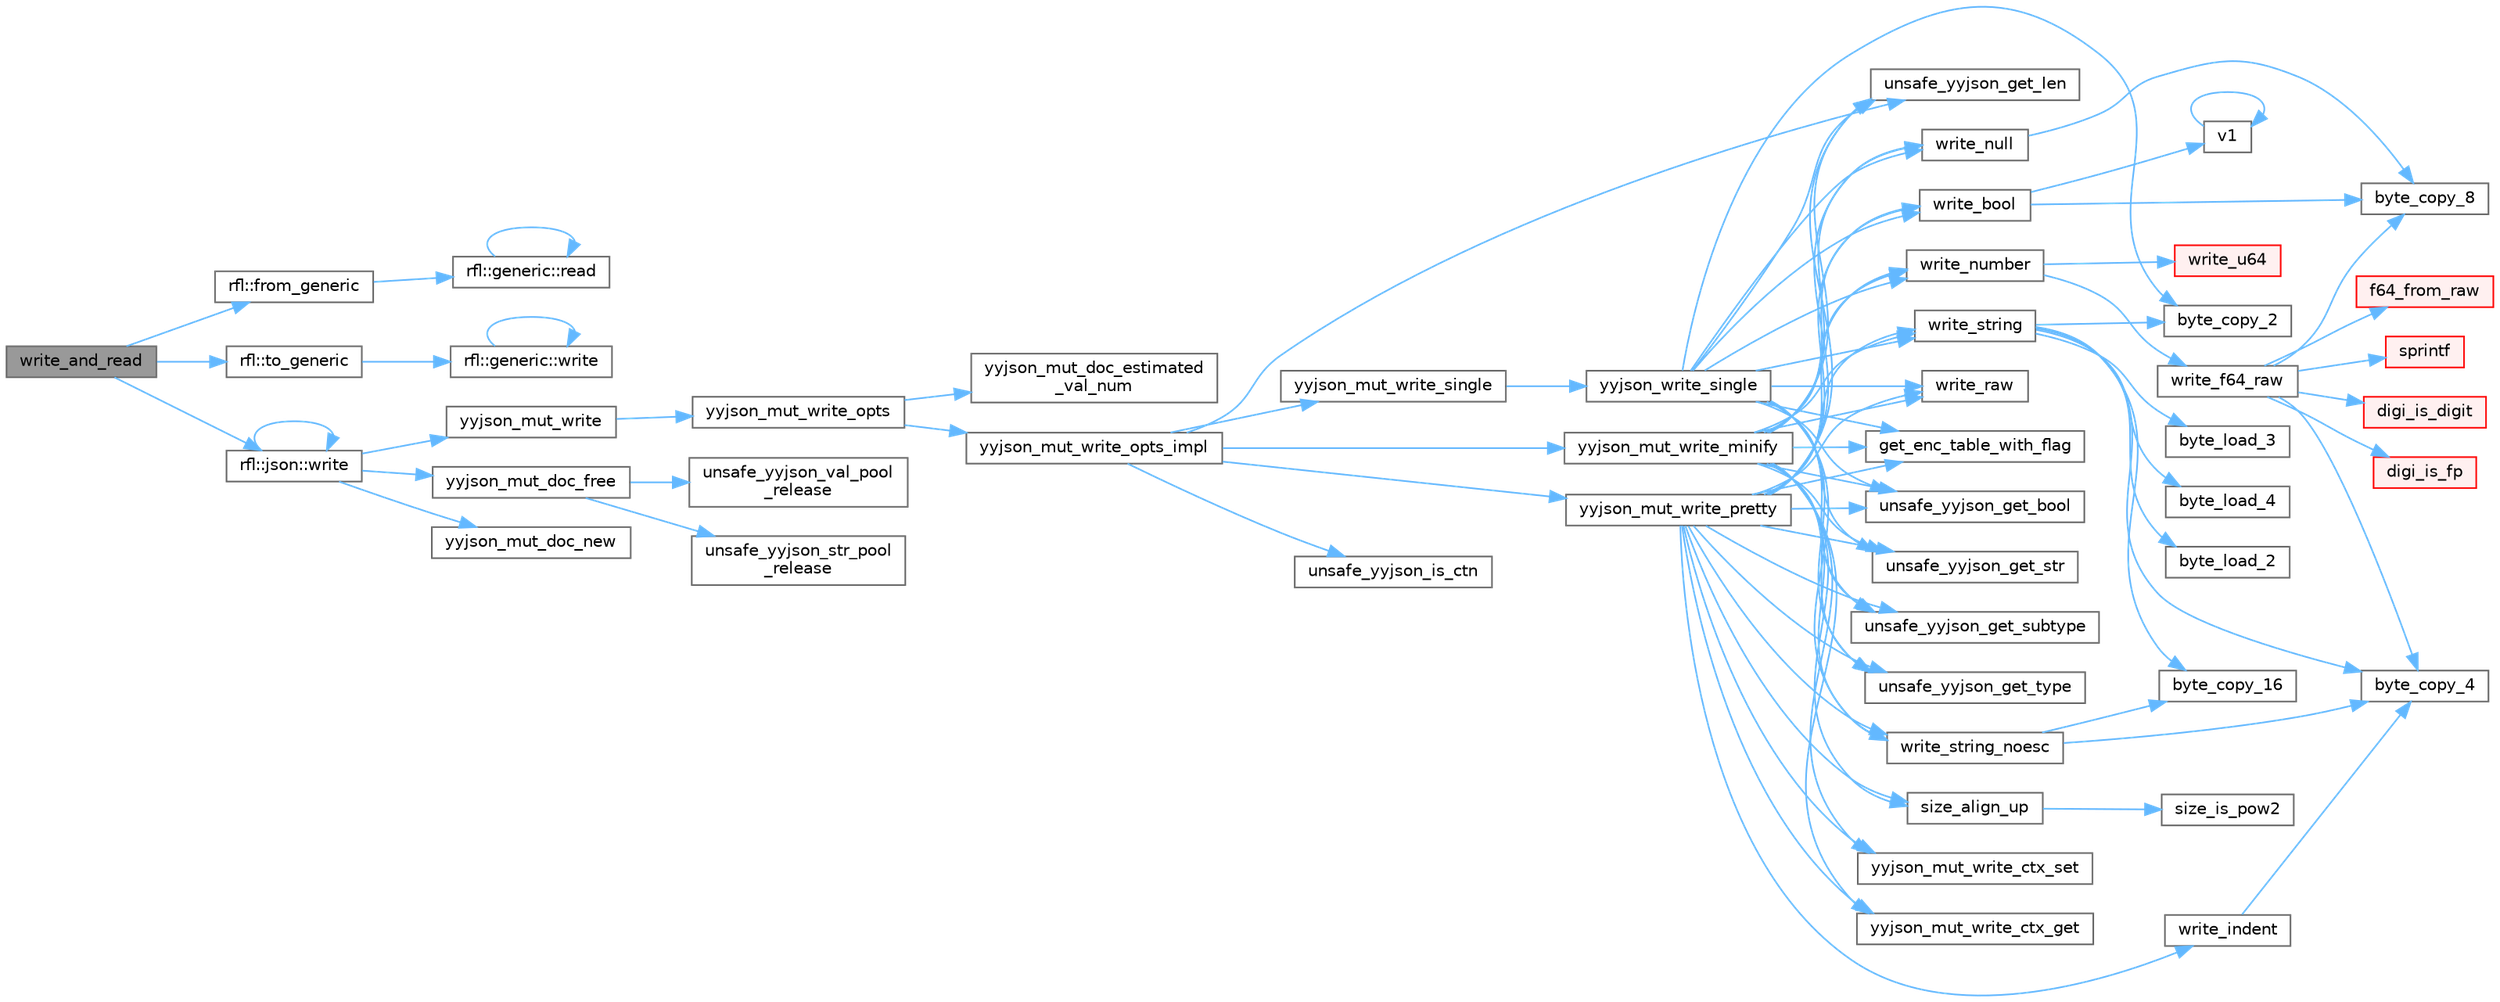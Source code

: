digraph "write_and_read"
{
 // LATEX_PDF_SIZE
  bgcolor="transparent";
  edge [fontname=Helvetica,fontsize=10,labelfontname=Helvetica,labelfontsize=10];
  node [fontname=Helvetica,fontsize=10,shape=box,height=0.2,width=0.4];
  rankdir="LR";
  Node1 [id="Node000001",label="write_and_read",height=0.2,width=0.4,color="gray40", fillcolor="grey60", style="filled", fontcolor="black",tooltip=" "];
  Node1 -> Node2 [id="edge1_Node000001_Node000002",color="steelblue1",style="solid",tooltip=" "];
  Node2 [id="Node000002",label="rfl::from_generic",height=0.2,width=0.4,color="grey40", fillcolor="white", style="filled",URL="$namespacerfl.html#ad12b2a86e9ca1552b57d8c16341e51b6",tooltip="Generates the struct T from a named tuple."];
  Node2 -> Node3 [id="edge2_Node000002_Node000003",color="steelblue1",style="solid",tooltip=" "];
  Node3 [id="Node000003",label="rfl::generic::read",height=0.2,width=0.4,color="grey40", fillcolor="white", style="filled",URL="$namespacerfl_1_1generic.html#ac1f914f269a30b5403e13c131b905108",tooltip="Parses an object from a generic type."];
  Node3 -> Node3 [id="edge3_Node000003_Node000003",color="steelblue1",style="solid",tooltip=" "];
  Node1 -> Node4 [id="edge4_Node000001_Node000004",color="steelblue1",style="solid",tooltip=" "];
  Node4 [id="Node000004",label="rfl::to_generic",height=0.2,width=0.4,color="grey40", fillcolor="white", style="filled",URL="$namespacerfl.html#adbb735d9363cf89e3f4ec8ed12089775",tooltip="Generates a generic that is equivalent to the struct _t."];
  Node4 -> Node5 [id="edge5_Node000004_Node000005",color="steelblue1",style="solid",tooltip=" "];
  Node5 [id="Node000005",label="rfl::generic::write",height=0.2,width=0.4,color="grey40", fillcolor="white", style="filled",URL="$namespacerfl_1_1generic.html#a2605949fc833186fe4b9fda4c94bd0e6",tooltip="Writes an object to a generic."];
  Node5 -> Node5 [id="edge6_Node000005_Node000005",color="steelblue1",style="solid",tooltip=" "];
  Node1 -> Node6 [id="edge7_Node000001_Node000006",color="steelblue1",style="solid",tooltip=" "];
  Node6 [id="Node000006",label="rfl::json::write",height=0.2,width=0.4,color="grey40", fillcolor="white", style="filled",URL="$namespacerfl_1_1json.html#af39a23539424555b8c970d12a58e547f",tooltip="Returns a JSON string."];
  Node6 -> Node6 [id="edge8_Node000006_Node000006",color="steelblue1",style="solid",tooltip=" "];
  Node6 -> Node7 [id="edge9_Node000006_Node000007",color="steelblue1",style="solid",tooltip=" "];
  Node7 [id="Node000007",label="yyjson_mut_doc_free",height=0.2,width=0.4,color="grey40", fillcolor="white", style="filled",URL="$yyjson_8c.html#a473b53dd223f25a117a6fe3b543bfdb1",tooltip=" "];
  Node7 -> Node8 [id="edge10_Node000007_Node000008",color="steelblue1",style="solid",tooltip=" "];
  Node8 [id="Node000008",label="unsafe_yyjson_str_pool\l_release",height=0.2,width=0.4,color="grey40", fillcolor="white", style="filled",URL="$yyjson_8c.html#a68827985804124f8d26d256b07877cf9",tooltip=" "];
  Node7 -> Node9 [id="edge11_Node000007_Node000009",color="steelblue1",style="solid",tooltip=" "];
  Node9 [id="Node000009",label="unsafe_yyjson_val_pool\l_release",height=0.2,width=0.4,color="grey40", fillcolor="white", style="filled",URL="$yyjson_8c.html#a423ab190d8ce947af71ff1a45ab76805",tooltip=" "];
  Node6 -> Node10 [id="edge12_Node000006_Node000010",color="steelblue1",style="solid",tooltip=" "];
  Node10 [id="Node000010",label="yyjson_mut_doc_new",height=0.2,width=0.4,color="grey40", fillcolor="white", style="filled",URL="$yyjson_8c.html#a94a8c1c5f4e47e11e268d7f4c0e4cb1a",tooltip=" "];
  Node6 -> Node11 [id="edge13_Node000006_Node000011",color="steelblue1",style="solid",tooltip=" "];
  Node11 [id="Node000011",label="yyjson_mut_write",height=0.2,width=0.4,color="grey40", fillcolor="white", style="filled",URL="$yyjson_8h.html#a881e2ee3f487385810829df8bc675f1f",tooltip=" "];
  Node11 -> Node12 [id="edge14_Node000011_Node000012",color="steelblue1",style="solid",tooltip=" "];
  Node12 [id="Node000012",label="yyjson_mut_write_opts",height=0.2,width=0.4,color="grey40", fillcolor="white", style="filled",URL="$yyjson_8c.html#a43932e149602ddfcd9257648ea36e553",tooltip=" "];
  Node12 -> Node13 [id="edge15_Node000012_Node000013",color="steelblue1",style="solid",tooltip=" "];
  Node13 [id="Node000013",label="yyjson_mut_doc_estimated\l_val_num",height=0.2,width=0.4,color="grey40", fillcolor="white", style="filled",URL="$yyjson_8c.html#ac9cfbe501c1317baf92c53571c7333ee",tooltip=" "];
  Node12 -> Node14 [id="edge16_Node000012_Node000014",color="steelblue1",style="solid",tooltip=" "];
  Node14 [id="Node000014",label="yyjson_mut_write_opts_impl",height=0.2,width=0.4,color="grey40", fillcolor="white", style="filled",URL="$yyjson_8c.html#a9419498fed912dda63693d15ff91c74c",tooltip=" "];
  Node14 -> Node15 [id="edge17_Node000014_Node000015",color="steelblue1",style="solid",tooltip=" "];
  Node15 [id="Node000015",label="unsafe_yyjson_get_len",height=0.2,width=0.4,color="grey40", fillcolor="white", style="filled",URL="$yyjson_8h.html#a445bf8a7f9981e4797bf95db944ddf8f",tooltip=" "];
  Node14 -> Node16 [id="edge18_Node000014_Node000016",color="steelblue1",style="solid",tooltip=" "];
  Node16 [id="Node000016",label="unsafe_yyjson_is_ctn",height=0.2,width=0.4,color="grey40", fillcolor="white", style="filled",URL="$yyjson_8h.html#afe1e8995e63d29297d569c4a848bf5a2",tooltip=" "];
  Node14 -> Node17 [id="edge19_Node000014_Node000017",color="steelblue1",style="solid",tooltip=" "];
  Node17 [id="Node000017",label="yyjson_mut_write_minify",height=0.2,width=0.4,color="grey40", fillcolor="white", style="filled",URL="$yyjson_8c.html#a41b0f7caeaed5e6075fdbad6e37daa44",tooltip=" "];
  Node17 -> Node18 [id="edge20_Node000017_Node000018",color="steelblue1",style="solid",tooltip=" "];
  Node18 [id="Node000018",label="get_enc_table_with_flag",height=0.2,width=0.4,color="grey40", fillcolor="white", style="filled",URL="$yyjson_8c.html#a4b810e39a1c70f479ea48f4b6be239b0",tooltip=" "];
  Node17 -> Node19 [id="edge21_Node000017_Node000019",color="steelblue1",style="solid",tooltip=" "];
  Node19 [id="Node000019",label="size_align_up",height=0.2,width=0.4,color="grey40", fillcolor="white", style="filled",URL="$yyjson_8c.html#aee0ecba3f0e01a145a4bd084c40b53b6",tooltip=" "];
  Node19 -> Node20 [id="edge22_Node000019_Node000020",color="steelblue1",style="solid",tooltip=" "];
  Node20 [id="Node000020",label="size_is_pow2",height=0.2,width=0.4,color="grey40", fillcolor="white", style="filled",URL="$yyjson_8c.html#a9c435a75a5fc566d5382ba2646704a18",tooltip=" "];
  Node17 -> Node21 [id="edge23_Node000017_Node000021",color="steelblue1",style="solid",tooltip=" "];
  Node21 [id="Node000021",label="unsafe_yyjson_get_bool",height=0.2,width=0.4,color="grey40", fillcolor="white", style="filled",URL="$yyjson_8h.html#a3ef8c1e13a7f67eead2d945125769f90",tooltip=" "];
  Node17 -> Node15 [id="edge24_Node000017_Node000015",color="steelblue1",style="solid",tooltip=" "];
  Node17 -> Node22 [id="edge25_Node000017_Node000022",color="steelblue1",style="solid",tooltip=" "];
  Node22 [id="Node000022",label="unsafe_yyjson_get_str",height=0.2,width=0.4,color="grey40", fillcolor="white", style="filled",URL="$yyjson_8h.html#a879b3c14194afd5b60d663640998c020",tooltip=" "];
  Node17 -> Node23 [id="edge26_Node000017_Node000023",color="steelblue1",style="solid",tooltip=" "];
  Node23 [id="Node000023",label="unsafe_yyjson_get_subtype",height=0.2,width=0.4,color="grey40", fillcolor="white", style="filled",URL="$yyjson_8h.html#a735848e46f26bfe3dfb333c7f890205e",tooltip=" "];
  Node17 -> Node24 [id="edge27_Node000017_Node000024",color="steelblue1",style="solid",tooltip=" "];
  Node24 [id="Node000024",label="unsafe_yyjson_get_type",height=0.2,width=0.4,color="grey40", fillcolor="white", style="filled",URL="$yyjson_8h.html#a25aa2b2a33dccb9af7da4576b3cbe6ab",tooltip=" "];
  Node17 -> Node25 [id="edge28_Node000017_Node000025",color="steelblue1",style="solid",tooltip=" "];
  Node25 [id="Node000025",label="write_bool",height=0.2,width=0.4,color="grey40", fillcolor="white", style="filled",URL="$yyjson_8c.html#a8f48aafc5963521f3da75e2448f0d084",tooltip=" "];
  Node25 -> Node26 [id="edge29_Node000025_Node000026",color="steelblue1",style="solid",tooltip=" "];
  Node26 [id="Node000026",label="byte_copy_8",height=0.2,width=0.4,color="grey40", fillcolor="white", style="filled",URL="$yyjson_8c.html#a03dd49c937c12d9a85deaac184d25eb9",tooltip=" "];
  Node25 -> Node27 [id="edge30_Node000025_Node000027",color="steelblue1",style="solid",tooltip=" "];
  Node27 [id="Node000027",label="v1",height=0.2,width=0.4,color="grey40", fillcolor="white", style="filled",URL="$_tutorial___reshape_mat2_vec_8cpp.html#a10bd710692c91bc238f2e1da77730678",tooltip=" "];
  Node27 -> Node27 [id="edge31_Node000027_Node000027",color="steelblue1",style="solid",tooltip=" "];
  Node17 -> Node28 [id="edge32_Node000017_Node000028",color="steelblue1",style="solid",tooltip=" "];
  Node28 [id="Node000028",label="write_null",height=0.2,width=0.4,color="grey40", fillcolor="white", style="filled",URL="$yyjson_8c.html#a9ab2502373a7c2ad7decc10b76c47043",tooltip=" "];
  Node28 -> Node26 [id="edge33_Node000028_Node000026",color="steelblue1",style="solid",tooltip=" "];
  Node17 -> Node29 [id="edge34_Node000017_Node000029",color="steelblue1",style="solid",tooltip=" "];
  Node29 [id="Node000029",label="write_number",height=0.2,width=0.4,color="grey40", fillcolor="white", style="filled",URL="$yyjson_8c.html#a7a6eb98c82d060a1b4b1b25ae9169770",tooltip=" "];
  Node29 -> Node30 [id="edge35_Node000029_Node000030",color="steelblue1",style="solid",tooltip=" "];
  Node30 [id="Node000030",label="write_f64_raw",height=0.2,width=0.4,color="grey40", fillcolor="white", style="filled",URL="$yyjson_8c.html#a429024eddbd3335464adf309aef2db7f",tooltip=" "];
  Node30 -> Node31 [id="edge36_Node000030_Node000031",color="steelblue1",style="solid",tooltip=" "];
  Node31 [id="Node000031",label="byte_copy_4",height=0.2,width=0.4,color="grey40", fillcolor="white", style="filled",URL="$yyjson_8c.html#a98219967baeab34ab615b4ccda0df146",tooltip=" "];
  Node30 -> Node26 [id="edge37_Node000030_Node000026",color="steelblue1",style="solid",tooltip=" "];
  Node30 -> Node32 [id="edge38_Node000030_Node000032",color="steelblue1",style="solid",tooltip=" "];
  Node32 [id="Node000032",label="digi_is_digit",height=0.2,width=0.4,color="red", fillcolor="#FFF0F0", style="filled",URL="$yyjson_8c.html#ac16e36c200b16a17041aac1ed37276d7",tooltip=" "];
  Node30 -> Node34 [id="edge39_Node000030_Node000034",color="steelblue1",style="solid",tooltip=" "];
  Node34 [id="Node000034",label="digi_is_fp",height=0.2,width=0.4,color="red", fillcolor="#FFF0F0", style="filled",URL="$yyjson_8c.html#ac38bca46c8cbb1107ca4188d2eb4fcbe",tooltip=" "];
  Node30 -> Node35 [id="edge40_Node000030_Node000035",color="steelblue1",style="solid",tooltip=" "];
  Node35 [id="Node000035",label="f64_from_raw",height=0.2,width=0.4,color="red", fillcolor="#FFF0F0", style="filled",URL="$yyjson_8c.html#a7d61d2afe6fefb1935af9086d95ee8a8",tooltip=" "];
  Node30 -> Node37 [id="edge41_Node000030_Node000037",color="steelblue1",style="solid",tooltip=" "];
  Node37 [id="Node000037",label="sprintf",height=0.2,width=0.4,color="red", fillcolor="#FFF0F0", style="filled",URL="$printf_8h.html#aa7d2e7e454d3fe606a71504a119dc894",tooltip=" "];
  Node29 -> Node67 [id="edge42_Node000029_Node000067",color="steelblue1",style="solid",tooltip=" "];
  Node67 [id="Node000067",label="write_u64",height=0.2,width=0.4,color="red", fillcolor="#FFF0F0", style="filled",URL="$yyjson_8c.html#aa2f06c8a20b378eb29cfe95d0af5c95e",tooltip=" "];
  Node17 -> Node73 [id="edge43_Node000017_Node000073",color="steelblue1",style="solid",tooltip=" "];
  Node73 [id="Node000073",label="write_raw",height=0.2,width=0.4,color="grey40", fillcolor="white", style="filled",URL="$yyjson_8c.html#a595a43099038f73ab0af2b4209b1f0fd",tooltip=" "];
  Node17 -> Node74 [id="edge44_Node000017_Node000074",color="steelblue1",style="solid",tooltip=" "];
  Node74 [id="Node000074",label="write_string",height=0.2,width=0.4,color="grey40", fillcolor="white", style="filled",URL="$yyjson_8c.html#a1aadf662e6fc22a6419db27146e38472",tooltip=" "];
  Node74 -> Node75 [id="edge45_Node000074_Node000075",color="steelblue1",style="solid",tooltip=" "];
  Node75 [id="Node000075",label="byte_copy_16",height=0.2,width=0.4,color="grey40", fillcolor="white", style="filled",URL="$yyjson_8c.html#a1720d43cc1ae5984a4e5751dbe7301a0",tooltip=" "];
  Node74 -> Node69 [id="edge46_Node000074_Node000069",color="steelblue1",style="solid",tooltip=" "];
  Node69 [id="Node000069",label="byte_copy_2",height=0.2,width=0.4,color="grey40", fillcolor="white", style="filled",URL="$yyjson_8c.html#ac6a11726824f52b6413a67488f5a3152",tooltip=" "];
  Node74 -> Node31 [id="edge47_Node000074_Node000031",color="steelblue1",style="solid",tooltip=" "];
  Node74 -> Node76 [id="edge48_Node000074_Node000076",color="steelblue1",style="solid",tooltip=" "];
  Node76 [id="Node000076",label="byte_load_2",height=0.2,width=0.4,color="grey40", fillcolor="white", style="filled",URL="$yyjson_8c.html#abd106e94ebb52b1b9c0e79e2246f24bd",tooltip=" "];
  Node74 -> Node77 [id="edge49_Node000074_Node000077",color="steelblue1",style="solid",tooltip=" "];
  Node77 [id="Node000077",label="byte_load_3",height=0.2,width=0.4,color="grey40", fillcolor="white", style="filled",URL="$yyjson_8c.html#a31005a45113248534b4ae663dc0a85f3",tooltip=" "];
  Node74 -> Node78 [id="edge50_Node000074_Node000078",color="steelblue1",style="solid",tooltip=" "];
  Node78 [id="Node000078",label="byte_load_4",height=0.2,width=0.4,color="grey40", fillcolor="white", style="filled",URL="$yyjson_8c.html#a87c460a03bebacd0dcdad97440488c2b",tooltip=" "];
  Node17 -> Node79 [id="edge51_Node000017_Node000079",color="steelblue1",style="solid",tooltip=" "];
  Node79 [id="Node000079",label="write_string_noesc",height=0.2,width=0.4,color="grey40", fillcolor="white", style="filled",URL="$yyjson_8c.html#ab1d27351bed7d1f6f632f75dcf9846de",tooltip=" "];
  Node79 -> Node75 [id="edge52_Node000079_Node000075",color="steelblue1",style="solid",tooltip=" "];
  Node79 -> Node31 [id="edge53_Node000079_Node000031",color="steelblue1",style="solid",tooltip=" "];
  Node17 -> Node80 [id="edge54_Node000017_Node000080",color="steelblue1",style="solid",tooltip=" "];
  Node80 [id="Node000080",label="yyjson_mut_write_ctx_get",height=0.2,width=0.4,color="grey40", fillcolor="white", style="filled",URL="$yyjson_8c.html#a7330d6789bda008b50a3a964e17629c4",tooltip=" "];
  Node17 -> Node81 [id="edge55_Node000017_Node000081",color="steelblue1",style="solid",tooltip=" "];
  Node81 [id="Node000081",label="yyjson_mut_write_ctx_set",height=0.2,width=0.4,color="grey40", fillcolor="white", style="filled",URL="$yyjson_8c.html#ad170c12cec69275d5f79d760bd3b1a0a",tooltip=" "];
  Node14 -> Node82 [id="edge56_Node000014_Node000082",color="steelblue1",style="solid",tooltip=" "];
  Node82 [id="Node000082",label="yyjson_mut_write_pretty",height=0.2,width=0.4,color="grey40", fillcolor="white", style="filled",URL="$yyjson_8c.html#a5bd41dfbb867b6521e1f7571f3615b0f",tooltip=" "];
  Node82 -> Node18 [id="edge57_Node000082_Node000018",color="steelblue1",style="solid",tooltip=" "];
  Node82 -> Node19 [id="edge58_Node000082_Node000019",color="steelblue1",style="solid",tooltip=" "];
  Node82 -> Node21 [id="edge59_Node000082_Node000021",color="steelblue1",style="solid",tooltip=" "];
  Node82 -> Node15 [id="edge60_Node000082_Node000015",color="steelblue1",style="solid",tooltip=" "];
  Node82 -> Node22 [id="edge61_Node000082_Node000022",color="steelblue1",style="solid",tooltip=" "];
  Node82 -> Node23 [id="edge62_Node000082_Node000023",color="steelblue1",style="solid",tooltip=" "];
  Node82 -> Node24 [id="edge63_Node000082_Node000024",color="steelblue1",style="solid",tooltip=" "];
  Node82 -> Node25 [id="edge64_Node000082_Node000025",color="steelblue1",style="solid",tooltip=" "];
  Node82 -> Node83 [id="edge65_Node000082_Node000083",color="steelblue1",style="solid",tooltip=" "];
  Node83 [id="Node000083",label="write_indent",height=0.2,width=0.4,color="grey40", fillcolor="white", style="filled",URL="$yyjson_8c.html#ac6e21689f9ccf3981672a321d7d02e47",tooltip=" "];
  Node83 -> Node31 [id="edge66_Node000083_Node000031",color="steelblue1",style="solid",tooltip=" "];
  Node82 -> Node28 [id="edge67_Node000082_Node000028",color="steelblue1",style="solid",tooltip=" "];
  Node82 -> Node29 [id="edge68_Node000082_Node000029",color="steelblue1",style="solid",tooltip=" "];
  Node82 -> Node73 [id="edge69_Node000082_Node000073",color="steelblue1",style="solid",tooltip=" "];
  Node82 -> Node74 [id="edge70_Node000082_Node000074",color="steelblue1",style="solid",tooltip=" "];
  Node82 -> Node79 [id="edge71_Node000082_Node000079",color="steelblue1",style="solid",tooltip=" "];
  Node82 -> Node80 [id="edge72_Node000082_Node000080",color="steelblue1",style="solid",tooltip=" "];
  Node82 -> Node81 [id="edge73_Node000082_Node000081",color="steelblue1",style="solid",tooltip=" "];
  Node14 -> Node84 [id="edge74_Node000014_Node000084",color="steelblue1",style="solid",tooltip=" "];
  Node84 [id="Node000084",label="yyjson_mut_write_single",height=0.2,width=0.4,color="grey40", fillcolor="white", style="filled",URL="$yyjson_8c.html#a6453eece4aede41c7d909075ad2980e0",tooltip=" "];
  Node84 -> Node85 [id="edge75_Node000084_Node000085",color="steelblue1",style="solid",tooltip=" "];
  Node85 [id="Node000085",label="yyjson_write_single",height=0.2,width=0.4,color="grey40", fillcolor="white", style="filled",URL="$yyjson_8c.html#a083e9d39ef4daa8ddc5c6474ccf5e468",tooltip=" "];
  Node85 -> Node69 [id="edge76_Node000085_Node000069",color="steelblue1",style="solid",tooltip=" "];
  Node85 -> Node18 [id="edge77_Node000085_Node000018",color="steelblue1",style="solid",tooltip=" "];
  Node85 -> Node21 [id="edge78_Node000085_Node000021",color="steelblue1",style="solid",tooltip=" "];
  Node85 -> Node15 [id="edge79_Node000085_Node000015",color="steelblue1",style="solid",tooltip=" "];
  Node85 -> Node22 [id="edge80_Node000085_Node000022",color="steelblue1",style="solid",tooltip=" "];
  Node85 -> Node23 [id="edge81_Node000085_Node000023",color="steelblue1",style="solid",tooltip=" "];
  Node85 -> Node24 [id="edge82_Node000085_Node000024",color="steelblue1",style="solid",tooltip=" "];
  Node85 -> Node25 [id="edge83_Node000085_Node000025",color="steelblue1",style="solid",tooltip=" "];
  Node85 -> Node28 [id="edge84_Node000085_Node000028",color="steelblue1",style="solid",tooltip=" "];
  Node85 -> Node29 [id="edge85_Node000085_Node000029",color="steelblue1",style="solid",tooltip=" "];
  Node85 -> Node73 [id="edge86_Node000085_Node000073",color="steelblue1",style="solid",tooltip=" "];
  Node85 -> Node74 [id="edge87_Node000085_Node000074",color="steelblue1",style="solid",tooltip=" "];
  Node85 -> Node79 [id="edge88_Node000085_Node000079",color="steelblue1",style="solid",tooltip=" "];
}

